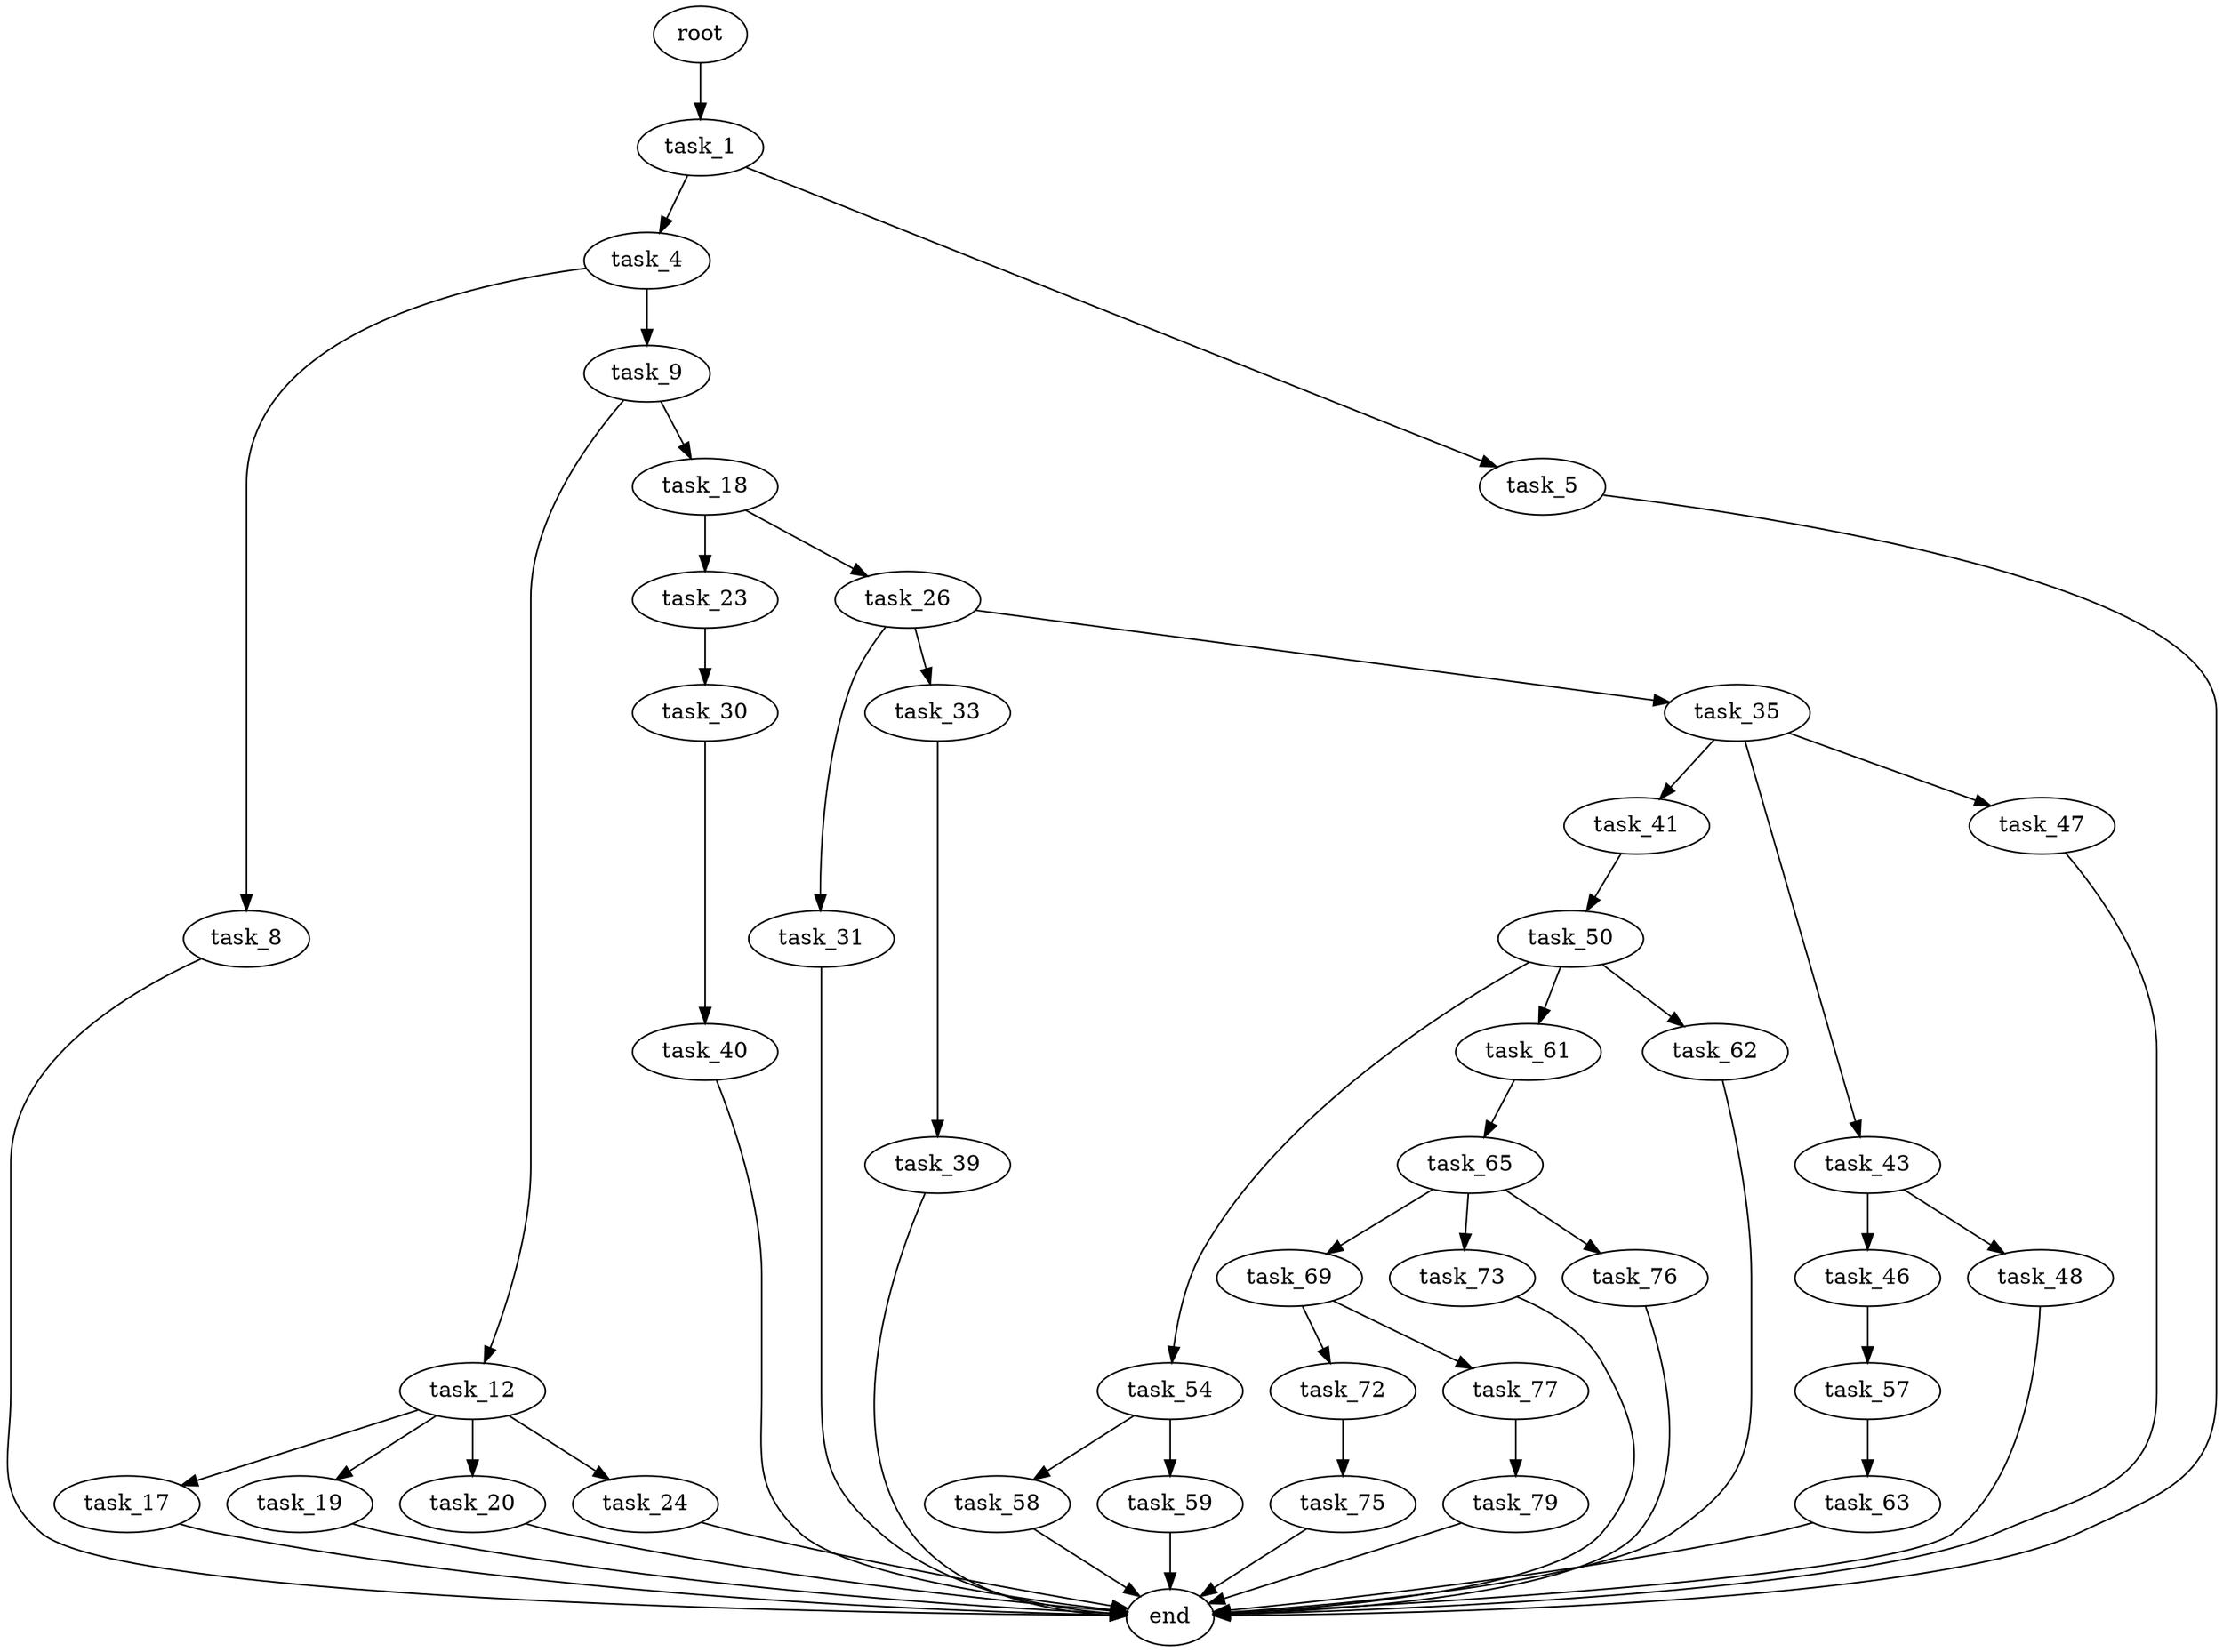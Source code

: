 digraph G {
  root [size="0.000000"];
  task_1 [size="20626437220.000000"];
  task_4 [size="1073741824000.000000"];
  task_5 [size="1073741824000.000000"];
  task_8 [size="8589934592.000000"];
  task_9 [size="17588304878.000000"];
  end [size="0.000000"];
  task_12 [size="9803972824.000000"];
  task_18 [size="1387253167761.000000"];
  task_17 [size="116734497806.000000"];
  task_19 [size="221312876400.000000"];
  task_20 [size="549755813888.000000"];
  task_24 [size="143148764496.000000"];
  task_23 [size="145323426264.000000"];
  task_26 [size="2982923837.000000"];
  task_30 [size="333271291884.000000"];
  task_31 [size="231928233984.000000"];
  task_33 [size="46685801398.000000"];
  task_35 [size="11300079769.000000"];
  task_40 [size="927563987985.000000"];
  task_39 [size="23185078403.000000"];
  task_41 [size="68719476736.000000"];
  task_43 [size="23500714786.000000"];
  task_47 [size="956534361.000000"];
  task_50 [size="134217728000.000000"];
  task_46 [size="2848786261.000000"];
  task_48 [size="28991029248.000000"];
  task_57 [size="24741762112.000000"];
  task_54 [size="434583948227.000000"];
  task_61 [size="43077559704.000000"];
  task_62 [size="7830081715.000000"];
  task_58 [size="45796011209.000000"];
  task_59 [size="2624492403.000000"];
  task_63 [size="4018655512.000000"];
  task_65 [size="28991029248.000000"];
  task_69 [size="28991029248.000000"];
  task_73 [size="134217728000.000000"];
  task_76 [size="549755813888.000000"];
  task_72 [size="28991029248.000000"];
  task_77 [size="68719476736.000000"];
  task_75 [size="68719476736.000000"];
  task_79 [size="231928233984.000000"];

  root -> task_1 [size="1.000000"];
  task_1 -> task_4 [size="536870912.000000"];
  task_1 -> task_5 [size="536870912.000000"];
  task_4 -> task_8 [size="838860800.000000"];
  task_4 -> task_9 [size="838860800.000000"];
  task_5 -> end [size="1.000000"];
  task_8 -> end [size="1.000000"];
  task_9 -> task_12 [size="536870912.000000"];
  task_9 -> task_18 [size="536870912.000000"];
  task_12 -> task_17 [size="209715200.000000"];
  task_12 -> task_19 [size="209715200.000000"];
  task_12 -> task_20 [size="209715200.000000"];
  task_12 -> task_24 [size="209715200.000000"];
  task_18 -> task_23 [size="838860800.000000"];
  task_18 -> task_26 [size="838860800.000000"];
  task_17 -> end [size="1.000000"];
  task_19 -> end [size="1.000000"];
  task_20 -> end [size="1.000000"];
  task_24 -> end [size="1.000000"];
  task_23 -> task_30 [size="209715200.000000"];
  task_26 -> task_31 [size="75497472.000000"];
  task_26 -> task_33 [size="75497472.000000"];
  task_26 -> task_35 [size="75497472.000000"];
  task_30 -> task_40 [size="411041792.000000"];
  task_31 -> end [size="1.000000"];
  task_33 -> task_39 [size="33554432.000000"];
  task_35 -> task_41 [size="301989888.000000"];
  task_35 -> task_43 [size="301989888.000000"];
  task_35 -> task_47 [size="301989888.000000"];
  task_40 -> end [size="1.000000"];
  task_39 -> end [size="1.000000"];
  task_41 -> task_50 [size="134217728.000000"];
  task_43 -> task_46 [size="679477248.000000"];
  task_43 -> task_48 [size="679477248.000000"];
  task_47 -> end [size="1.000000"];
  task_50 -> task_54 [size="209715200.000000"];
  task_50 -> task_61 [size="209715200.000000"];
  task_50 -> task_62 [size="209715200.000000"];
  task_46 -> task_57 [size="75497472.000000"];
  task_48 -> end [size="1.000000"];
  task_57 -> task_63 [size="838860800.000000"];
  task_54 -> task_58 [size="838860800.000000"];
  task_54 -> task_59 [size="838860800.000000"];
  task_61 -> task_65 [size="33554432.000000"];
  task_62 -> end [size="1.000000"];
  task_58 -> end [size="1.000000"];
  task_59 -> end [size="1.000000"];
  task_63 -> end [size="1.000000"];
  task_65 -> task_69 [size="75497472.000000"];
  task_65 -> task_73 [size="75497472.000000"];
  task_65 -> task_76 [size="75497472.000000"];
  task_69 -> task_72 [size="75497472.000000"];
  task_69 -> task_77 [size="75497472.000000"];
  task_73 -> end [size="1.000000"];
  task_76 -> end [size="1.000000"];
  task_72 -> task_75 [size="75497472.000000"];
  task_77 -> task_79 [size="134217728.000000"];
  task_75 -> end [size="1.000000"];
  task_79 -> end [size="1.000000"];
}
